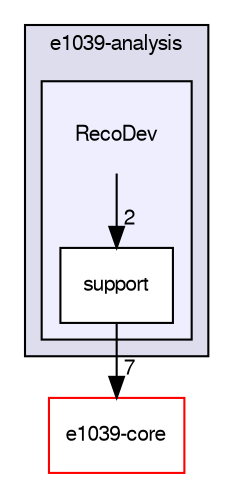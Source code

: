 digraph "/dev/shm/kenichi/update-e1039-doc/e1039-analysis/RecoDev" {
  bgcolor=transparent;
  compound=true
  node [ fontsize="10", fontname="FreeSans"];
  edge [ labelfontsize="10", labelfontname="FreeSans"];
  subgraph clusterdir_99844dfacebbb87e315d9ca28a232aeb {
    graph [ bgcolor="#ddddee", pencolor="black", label="e1039-analysis" fontname="FreeSans", fontsize="10", URL="dir_99844dfacebbb87e315d9ca28a232aeb.html"]
  subgraph clusterdir_a8d9494e235934e6727a318161cd54ac {
    graph [ bgcolor="#eeeeff", pencolor="black", label="" URL="dir_a8d9494e235934e6727a318161cd54ac.html"];
    dir_a8d9494e235934e6727a318161cd54ac [shape=plaintext label="RecoDev"];
    dir_0e9e95ee77bf7b0d9e434bd19e2a3c7b [shape=box label="support" color="black" fillcolor="white" style="filled" URL="dir_0e9e95ee77bf7b0d9e434bd19e2a3c7b.html"];
  }
  }
  dir_0a085354c5474f38d4b9d20ae746ec67 [shape=box label="e1039-core" color="red" URL="dir_0a085354c5474f38d4b9d20ae746ec67.html"];
  dir_0e9e95ee77bf7b0d9e434bd19e2a3c7b->dir_0a085354c5474f38d4b9d20ae746ec67 [headlabel="7", labeldistance=1.5 headhref="dir_000038_000019.html"];
  dir_a8d9494e235934e6727a318161cd54ac->dir_0e9e95ee77bf7b0d9e434bd19e2a3c7b [headlabel="2", labeldistance=1.5 headhref="dir_000016_000038.html"];
}
